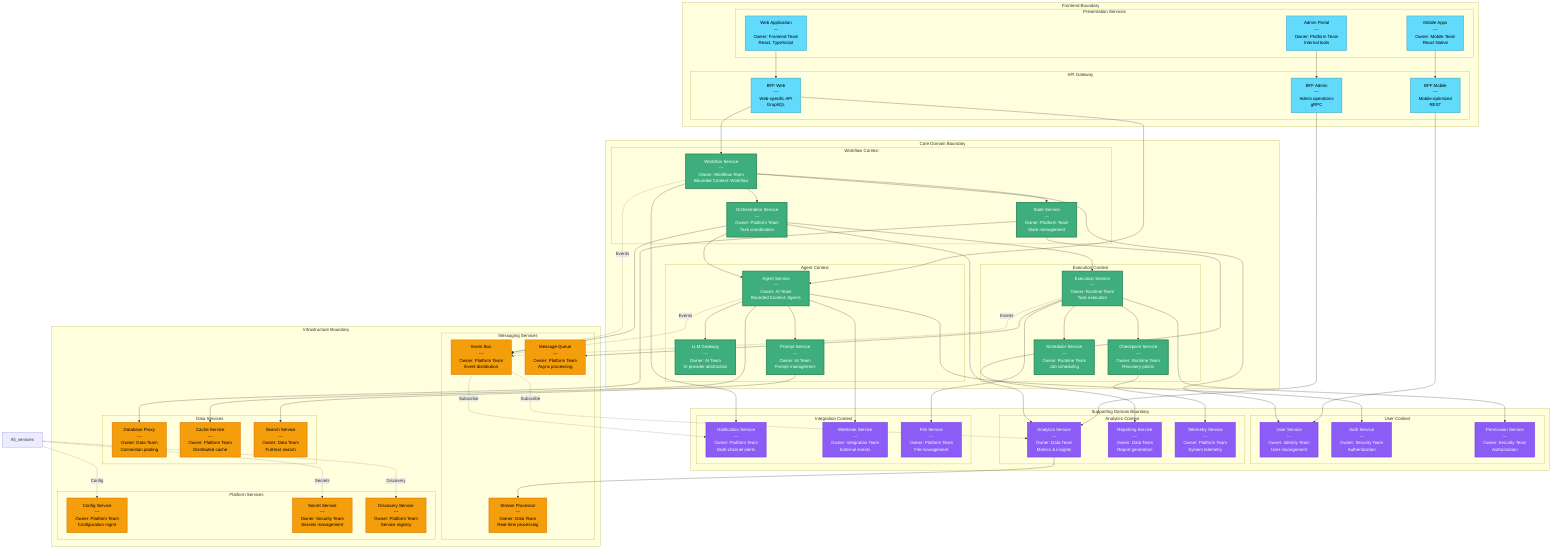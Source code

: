 %% Microservices Boundaries and Dependencies
%% Shows service boundaries, domain contexts, and dependencies
%% Establishes clear service ownership for scalable team operations
%% Version: 1.0
%% Last Updated: 2025-10-14

graph TB
    subgraph "Frontend Boundary"
        subgraph "Presentation Services"
            web_app["Web Application<br/>---<br/>Owner: Frontend Team<br/>React, TypeScript"]
            mobile_app["Mobile Apps<br/>---<br/>Owner: Mobile Team<br/>React Native"]
            admin_portal["Admin Portal<br/>---<br/>Owner: Platform Team<br/>Internal tools"]
        end

        subgraph "API Gateway"
            bff_web["BFF Web<br/>---<br/>Web-specific API<br/>GraphQL"]
            bff_mobile["BFF Mobile<br/>---<br/>Mobile-optimized<br/>REST"]
            bff_admin["BFF Admin<br/>---<br/>Admin operations<br/>gRPC"]
        end
    end

    subgraph "Core Domain Boundary"
        subgraph "Workflow Context"
            workflow_service["Workflow Service<br/>---<br/>Owner: Workflow Team<br/>Bounded Context: Workflow"]
            orchestration_service["Orchestration Service<br/>---<br/>Owner: Platform Team<br/>Task coordination"]
            state_service["State Service<br/>---<br/>Owner: Platform Team<br/>State management"]
        end

        subgraph "Agent Context"
            agent_service["Agent Service<br/>---<br/>Owner: AI Team<br/>Bounded Context: Agents"]
            llm_gateway["LLM Gateway<br/>---<br/>Owner: AI Team<br/>AI provider abstraction"]
            prompt_service["Prompt Service<br/>---<br/>Owner: AI Team<br/>Prompt management"]
        end

        subgraph "Execution Context"
            execution_service["Execution Service<br/>---<br/>Owner: Runtime Team<br/>Task execution"]
            checkpoint_service["Checkpoint Service<br/>---<br/>Owner: Runtime Team<br/>Recovery points"]
            scheduler_service["Scheduler Service<br/>---<br/>Owner: Runtime Team<br/>Job scheduling"]
        end
    end

    subgraph "Supporting Domain Boundary"
        subgraph "User Context"
            user_service["User Service<br/>---<br/>Owner: Identity Team<br/>User management"]
            auth_service["Auth Service<br/>---<br/>Owner: Security Team<br/>Authentication"]
            permission_service["Permission Service<br/>---<br/>Owner: Security Team<br/>Authorization"]
        end

        subgraph "Analytics Context"
            analytics_service["Analytics Service<br/>---<br/>Owner: Data Team<br/>Metrics & insights"]
            reporting_service["Reporting Service<br/>---<br/>Owner: Data Team<br/>Report generation"]
            telemetry_service["Telemetry Service<br/>---<br/>Owner: Platform Team<br/>System telemetry"]
        end

        subgraph "Integration Context"
            notification_service["Notification Service<br/>---<br/>Owner: Platform Team<br/>Multi-channel alerts"]
            webhook_service["Webhook Service<br/>---<br/>Owner: Integration Team<br/>External events"]
            file_service["File Service<br/>---<br/>Owner: Platform Team<br/>File management"]
        end
    end

    subgraph "Infrastructure Boundary"
        subgraph "Data Services"
            database_proxy["Database Proxy<br/>---<br/>Owner: Data Team<br/>Connection pooling"]
            cache_service["Cache Service<br/>---<br/>Owner: Platform Team<br/>Distributed cache"]
            search_service["Search Service<br/>---<br/>Owner: Data Team<br/>Full-text search"]
        end

        subgraph "Messaging Services"
            event_bus["Event Bus<br/>---<br/>Owner: Platform Team<br/>Event distribution"]
            message_queue["Message Queue<br/>---<br/>Owner: Platform Team<br/>Async processing"]
            stream_processor["Stream Processor<br/>---<br/>Owner: Data Team<br/>Real-time processing"]
        end

        subgraph "Platform Services"
            config_service["Config Service<br/>---<br/>Owner: Platform Team<br/>Configuration mgmt"]
            secret_service["Secret Service<br/>---<br/>Owner: Security Team<br/>Secrets management"]
            discovery_service["Discovery Service<br/>---<br/>Owner: Platform Team<br/>Service registry"]
        end
    end

    %% Frontend dependencies
    web_app --> bff_web
    mobile_app --> bff_mobile
    admin_portal --> bff_admin

    %% BFF to core services
    bff_web --> workflow_service
    bff_web --> agent_service
    bff_mobile --> user_service
    bff_admin --> analytics_service

    %% Core service dependencies
    workflow_service --> orchestration_service
    workflow_service --> state_service
    orchestration_service --> agent_service
    orchestration_service --> execution_service

    agent_service --> llm_gateway
    agent_service --> prompt_service
    execution_service --> checkpoint_service
    execution_service --> scheduler_service

    %% Supporting service dependencies
    workflow_service --> user_service
    agent_service --> auth_service
    execution_service --> permission_service

    orchestration_service --> analytics_service
    state_service --> reporting_service
    checkpoint_service --> telemetry_service

    workflow_service --> notification_service
    agent_service --> webhook_service
    execution_service --> file_service

    %% Infrastructure dependencies
    state_service --> database_proxy
    agent_service --> cache_service
    prompt_service --> search_service

    orchestration_service --> event_bus
    execution_service --> message_queue
    analytics_service --> stream_processor

    All_services -.->|Config| config_service
    All_services -.->|Secrets| secret_service
    All_services -.->|Discovery| discovery_service

    %% Cross-boundary event flows
    workflow_service -.->|Events| event_bus
    agent_service -.->|Events| event_bus
    execution_service -.->|Events| event_bus
    event_bus -.->|Subscribe| analytics_service
    event_bus -.->|Subscribe| notification_service

    %% Apply semantic color coding
    classDef frontend fill:#61dafb,stroke:#4fa8c5,color:#000,stroke-width:2px
    classDef core fill:#3eaf7c,stroke:#2d8659,color:#fff,stroke-width:3px
    classDef supporting fill:#8b5cf6,stroke:#7c3aed,color:#fff,stroke-width:2px
    classDef infrastructure fill:#f59e0b,stroke:#d97706,color:#000,stroke-width:2px
    classDef boundary stroke:#ef4444,stroke-width:4px,fill:none,stroke-dasharray: 10 5

    class web_app,mobile_app,admin_portal,bff_web,bff_mobile,bff_admin frontend
    class workflow_service,orchestration_service,state_service,agent_service,llm_gateway,prompt_service,execution_service,checkpoint_service,scheduler_service core
    class user_service,auth_service,permission_service,analytics_service,reporting_service,telemetry_service,notification_service,webhook_service,file_service supporting
    class database_proxy,cache_service,search_service,event_bus,message_queue,stream_processor,config_service,secret_service,discovery_service infrastructure